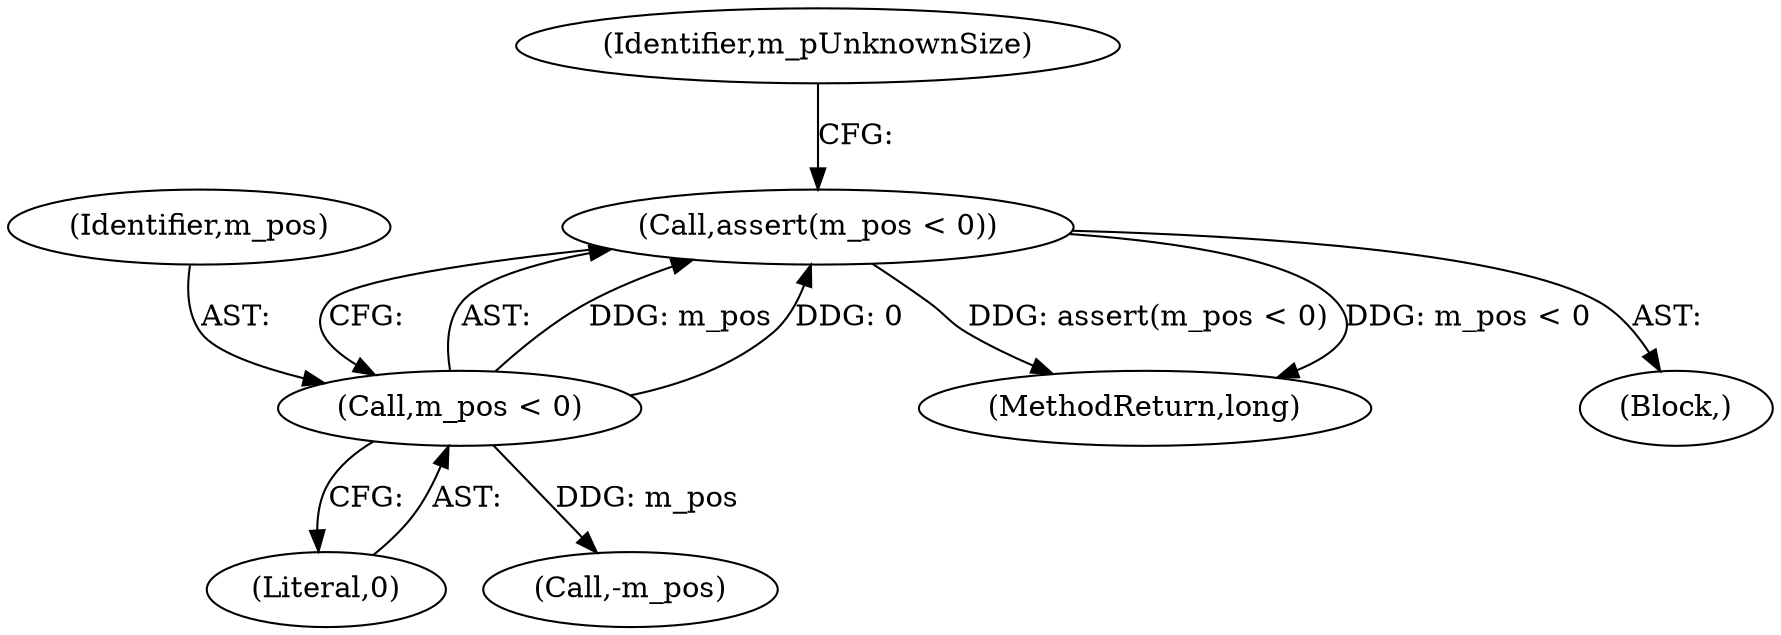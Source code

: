 digraph "0_Android_04839626ed859623901ebd3a5fd483982186b59d_27@API" {
"1000131" [label="(Call,assert(m_pos < 0))"];
"1000132" [label="(Call,m_pos < 0)"];
"1000134" [label="(Literal,0)"];
"1000136" [label="(Identifier,m_pUnknownSize)"];
"1000131" [label="(Call,assert(m_pos < 0))"];
"1000149" [label="(Call,-m_pos)"];
"1000132" [label="(Call,m_pos < 0)"];
"1000462" [label="(MethodReturn,long)"];
"1000133" [label="(Identifier,m_pos)"];
"1000130" [label="(Block,)"];
"1000131" -> "1000130"  [label="AST: "];
"1000131" -> "1000132"  [label="CFG: "];
"1000132" -> "1000131"  [label="AST: "];
"1000136" -> "1000131"  [label="CFG: "];
"1000131" -> "1000462"  [label="DDG: m_pos < 0"];
"1000131" -> "1000462"  [label="DDG: assert(m_pos < 0)"];
"1000132" -> "1000131"  [label="DDG: m_pos"];
"1000132" -> "1000131"  [label="DDG: 0"];
"1000132" -> "1000134"  [label="CFG: "];
"1000133" -> "1000132"  [label="AST: "];
"1000134" -> "1000132"  [label="AST: "];
"1000132" -> "1000149"  [label="DDG: m_pos"];
}
